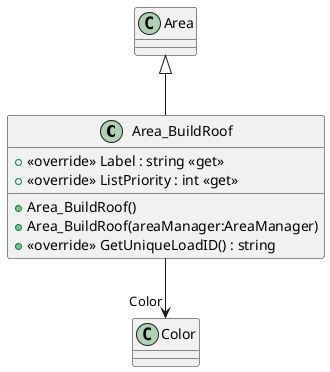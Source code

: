@startuml
class Area_BuildRoof {
    + <<override>> Label : string <<get>>
    + <<override>> ListPriority : int <<get>>
    + Area_BuildRoof()
    + Area_BuildRoof(areaManager:AreaManager)
    + <<override>> GetUniqueLoadID() : string
}
Area <|-- Area_BuildRoof
Area_BuildRoof --> "Color" Color
@enduml
